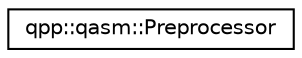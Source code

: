digraph "Graphical Class Hierarchy"
{
  edge [fontname="Helvetica",fontsize="10",labelfontname="Helvetica",labelfontsize="10"];
  node [fontname="Helvetica",fontsize="10",shape=record];
  rankdir="LR";
  Node0 [label="qpp::qasm::Preprocessor",height=0.2,width=0.4,color="black", fillcolor="white", style="filled",URL="$classqpp_1_1qasm_1_1_preprocessor.html",tooltip="openQASM preprocessor class "];
}
